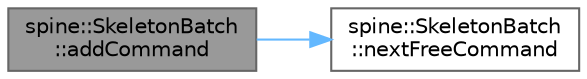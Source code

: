 digraph "spine::SkeletonBatch::addCommand"
{
 // LATEX_PDF_SIZE
  bgcolor="transparent";
  edge [fontname=Helvetica,fontsize=10,labelfontname=Helvetica,labelfontsize=10];
  node [fontname=Helvetica,fontsize=10,shape=box,height=0.2,width=0.4];
  rankdir="LR";
  Node1 [id="Node000001",label="spine::SkeletonBatch\l::addCommand",height=0.2,width=0.4,color="gray40", fillcolor="grey60", style="filled", fontcolor="black",tooltip=" "];
  Node1 -> Node2 [id="edge1_Node000001_Node000002",color="steelblue1",style="solid",tooltip=" "];
  Node2 [id="Node000002",label="spine::SkeletonBatch\l::nextFreeCommand",height=0.2,width=0.4,color="grey40", fillcolor="white", style="filled",URL="$classspine_1_1_skeleton_batch.html#acdd144726c8ec540d47d0ebb0433614d",tooltip=" "];
}
